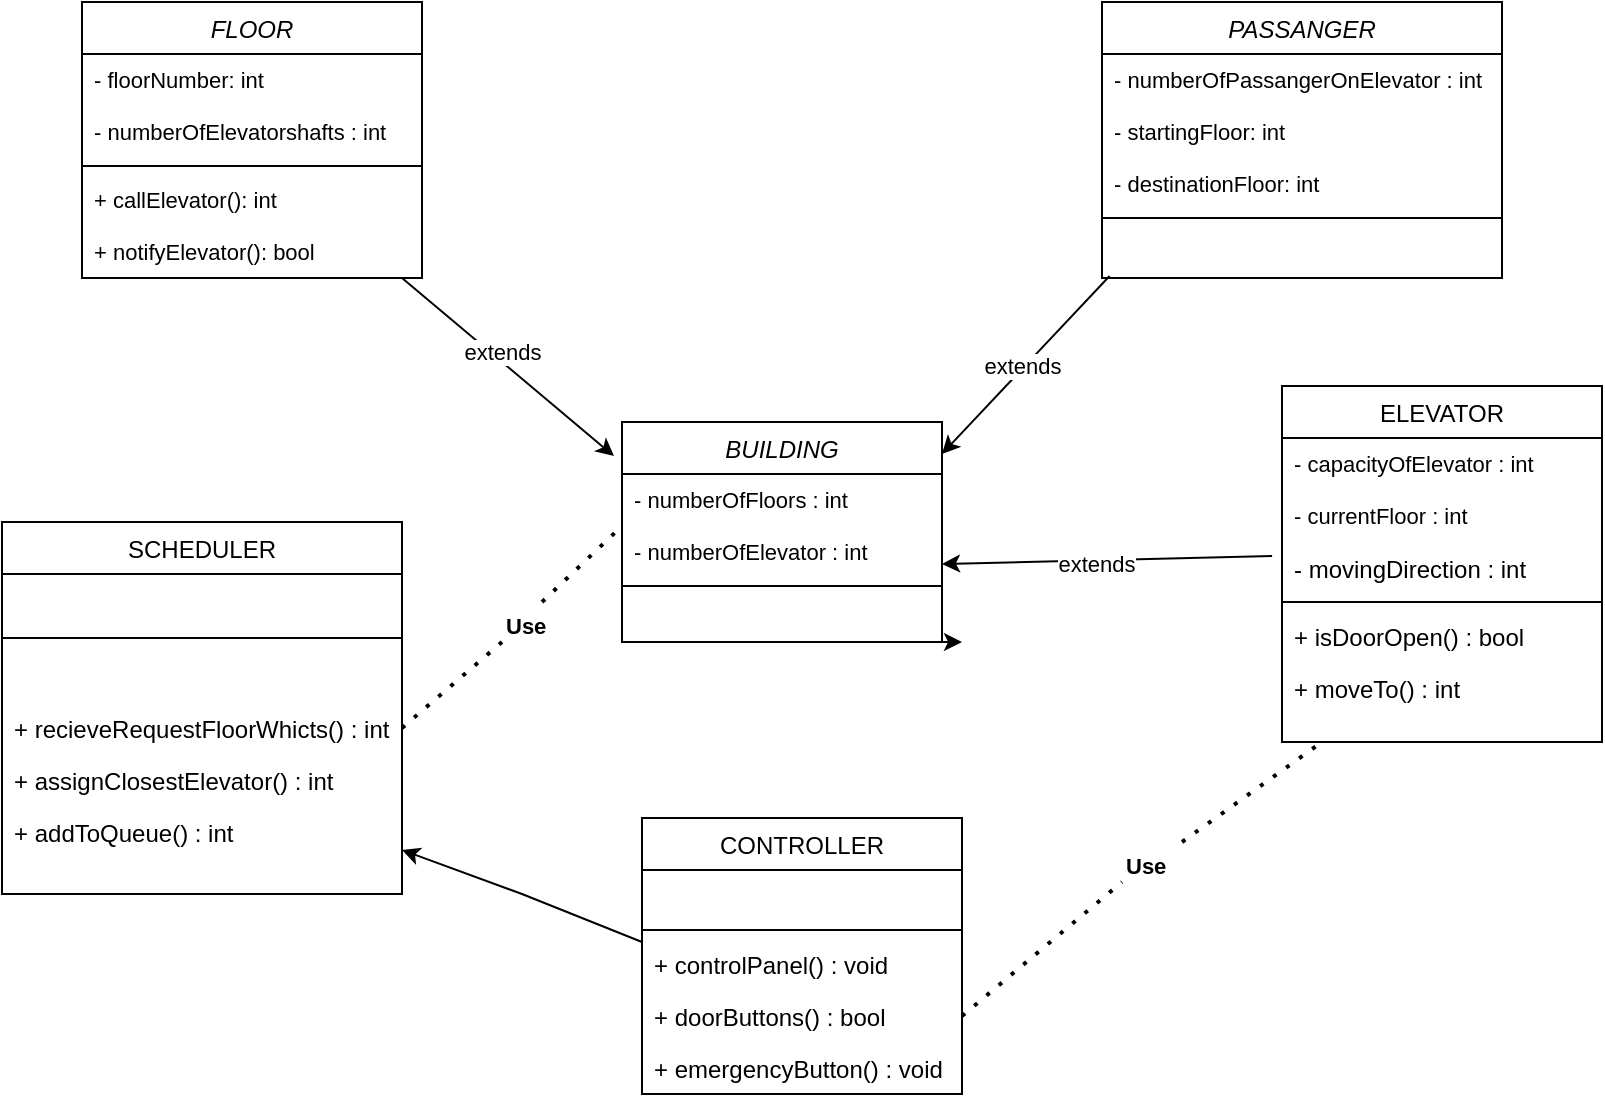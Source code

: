 <mxfile version="21.6.8" type="device">
  <diagram id="C5RBs43oDa-KdzZeNtuy" name="Page-1">
    <mxGraphModel dx="880" dy="446" grid="1" gridSize="10" guides="1" tooltips="1" connect="1" arrows="1" fold="1" page="1" pageScale="1" pageWidth="827" pageHeight="1169" math="0" shadow="0">
      <root>
        <mxCell id="WIyWlLk6GJQsqaUBKTNV-0" />
        <mxCell id="WIyWlLk6GJQsqaUBKTNV-1" parent="WIyWlLk6GJQsqaUBKTNV-0" />
        <mxCell id="zkfFHV4jXpPFQw0GAbJ--0" value="BUILDING" style="swimlane;fontStyle=2;align=center;verticalAlign=top;childLayout=stackLayout;horizontal=1;startSize=26;horizontalStack=0;resizeParent=1;resizeLast=0;collapsible=1;marginBottom=0;rounded=0;shadow=0;strokeWidth=1;" parent="WIyWlLk6GJQsqaUBKTNV-1" vertex="1">
          <mxGeometry x="320" y="230" width="160" height="110" as="geometry">
            <mxRectangle x="230" y="140" width="160" height="26" as="alternateBounds" />
          </mxGeometry>
        </mxCell>
        <mxCell id="zkfFHV4jXpPFQw0GAbJ--1" value="- numberOfFloors : int" style="text;align=left;verticalAlign=top;spacingLeft=4;spacingRight=4;overflow=hidden;rotatable=0;points=[[0,0.5],[1,0.5]];portConstraint=eastwest;fontSize=11;" parent="zkfFHV4jXpPFQw0GAbJ--0" vertex="1">
          <mxGeometry y="26" width="160" height="26" as="geometry" />
        </mxCell>
        <mxCell id="zkfFHV4jXpPFQw0GAbJ--2" value="- numberOfElevator : int" style="text;align=left;verticalAlign=top;spacingLeft=4;spacingRight=4;overflow=hidden;rotatable=0;points=[[0,0.5],[1,0.5]];portConstraint=eastwest;rounded=0;shadow=0;html=0;fontSize=11;" parent="zkfFHV4jXpPFQw0GAbJ--0" vertex="1">
          <mxGeometry y="52" width="160" height="26" as="geometry" />
        </mxCell>
        <mxCell id="zkfFHV4jXpPFQw0GAbJ--4" value="" style="line;html=1;strokeWidth=1;align=left;verticalAlign=middle;spacingTop=-1;spacingLeft=3;spacingRight=3;rotatable=0;labelPosition=right;points=[];portConstraint=eastwest;" parent="zkfFHV4jXpPFQw0GAbJ--0" vertex="1">
          <mxGeometry y="78" width="160" height="8" as="geometry" />
        </mxCell>
        <mxCell id="zkfFHV4jXpPFQw0GAbJ--6" value="SCHEDULER" style="swimlane;fontStyle=0;align=center;verticalAlign=top;childLayout=stackLayout;horizontal=1;startSize=26;horizontalStack=0;resizeParent=1;resizeLast=0;collapsible=1;marginBottom=0;rounded=0;shadow=0;strokeWidth=1;" parent="WIyWlLk6GJQsqaUBKTNV-1" vertex="1">
          <mxGeometry x="10" y="280" width="200" height="186" as="geometry">
            <mxRectangle x="130" y="380" width="160" height="26" as="alternateBounds" />
          </mxGeometry>
        </mxCell>
        <mxCell id="zkfFHV4jXpPFQw0GAbJ--9" value="" style="line;html=1;strokeWidth=1;align=left;verticalAlign=middle;spacingTop=-1;spacingLeft=3;spacingRight=3;rotatable=0;labelPosition=right;points=[];portConstraint=eastwest;" parent="zkfFHV4jXpPFQw0GAbJ--6" vertex="1">
          <mxGeometry y="26" width="200" height="64" as="geometry" />
        </mxCell>
        <mxCell id="zkfFHV4jXpPFQw0GAbJ--11" value="+ recieveRequestFloorWhicts() : int" style="text;align=left;verticalAlign=top;spacingLeft=4;spacingRight=4;overflow=hidden;rotatable=0;points=[[0,0.5],[1,0.5]];portConstraint=eastwest;" parent="zkfFHV4jXpPFQw0GAbJ--6" vertex="1">
          <mxGeometry y="90" width="200" height="26" as="geometry" />
        </mxCell>
        <mxCell id="D1kPMW_QagbXng2-Dvbo-30" value="+ assignClosestElevator() : int" style="text;align=left;verticalAlign=top;spacingLeft=4;spacingRight=4;overflow=hidden;rotatable=0;points=[[0,0.5],[1,0.5]];portConstraint=eastwest;" vertex="1" parent="zkfFHV4jXpPFQw0GAbJ--6">
          <mxGeometry y="116" width="200" height="26" as="geometry" />
        </mxCell>
        <mxCell id="D1kPMW_QagbXng2-Dvbo-31" value="+ addToQueue() : int" style="text;align=left;verticalAlign=top;spacingLeft=4;spacingRight=4;overflow=hidden;rotatable=0;points=[[0,0.5],[1,0.5]];portConstraint=eastwest;" vertex="1" parent="zkfFHV4jXpPFQw0GAbJ--6">
          <mxGeometry y="142" width="200" height="44" as="geometry" />
        </mxCell>
        <mxCell id="zkfFHV4jXpPFQw0GAbJ--13" value="CONTROLLER" style="swimlane;fontStyle=0;align=center;verticalAlign=top;childLayout=stackLayout;horizontal=1;startSize=26;horizontalStack=0;resizeParent=1;resizeLast=0;collapsible=1;marginBottom=0;rounded=0;shadow=0;strokeWidth=1;" parent="WIyWlLk6GJQsqaUBKTNV-1" vertex="1">
          <mxGeometry x="330" y="428" width="160" height="138" as="geometry">
            <mxRectangle x="340" y="380" width="170" height="26" as="alternateBounds" />
          </mxGeometry>
        </mxCell>
        <mxCell id="zkfFHV4jXpPFQw0GAbJ--14" value=" " style="text;align=left;verticalAlign=top;spacingLeft=4;spacingRight=4;overflow=hidden;rotatable=0;points=[[0,0.5],[1,0.5]];portConstraint=eastwest;" parent="zkfFHV4jXpPFQw0GAbJ--13" vertex="1">
          <mxGeometry y="26" width="160" height="26" as="geometry" />
        </mxCell>
        <mxCell id="zkfFHV4jXpPFQw0GAbJ--15" value="" style="line;html=1;strokeWidth=1;align=left;verticalAlign=middle;spacingTop=-1;spacingLeft=3;spacingRight=3;rotatable=0;labelPosition=right;points=[];portConstraint=eastwest;" parent="zkfFHV4jXpPFQw0GAbJ--13" vertex="1">
          <mxGeometry y="52" width="160" height="8" as="geometry" />
        </mxCell>
        <mxCell id="D1kPMW_QagbXng2-Dvbo-35" value="+ controlPanel() : void" style="text;align=left;verticalAlign=top;spacingLeft=4;spacingRight=4;overflow=hidden;rotatable=0;points=[[0,0.5],[1,0.5]];portConstraint=eastwest;" vertex="1" parent="zkfFHV4jXpPFQw0GAbJ--13">
          <mxGeometry y="60" width="160" height="26" as="geometry" />
        </mxCell>
        <mxCell id="D1kPMW_QagbXng2-Dvbo-36" value="+ doorButtons() : bool" style="text;align=left;verticalAlign=top;spacingLeft=4;spacingRight=4;overflow=hidden;rotatable=0;points=[[0,0.5],[1,0.5]];portConstraint=eastwest;" vertex="1" parent="zkfFHV4jXpPFQw0GAbJ--13">
          <mxGeometry y="86" width="160" height="26" as="geometry" />
        </mxCell>
        <mxCell id="D1kPMW_QagbXng2-Dvbo-37" value="+ emergencyButton() : void" style="text;align=left;verticalAlign=top;spacingLeft=4;spacingRight=4;overflow=hidden;rotatable=0;points=[[0,0.5],[1,0.5]];portConstraint=eastwest;" vertex="1" parent="zkfFHV4jXpPFQw0GAbJ--13">
          <mxGeometry y="112" width="160" height="26" as="geometry" />
        </mxCell>
        <mxCell id="zkfFHV4jXpPFQw0GAbJ--17" value="ELEVATOR" style="swimlane;fontStyle=0;align=center;verticalAlign=top;childLayout=stackLayout;horizontal=1;startSize=26;horizontalStack=0;resizeParent=1;resizeLast=0;collapsible=1;marginBottom=0;rounded=0;shadow=0;strokeWidth=1;" parent="WIyWlLk6GJQsqaUBKTNV-1" vertex="1">
          <mxGeometry x="650" y="212" width="160" height="178" as="geometry">
            <mxRectangle x="550" y="140" width="160" height="26" as="alternateBounds" />
          </mxGeometry>
        </mxCell>
        <mxCell id="zkfFHV4jXpPFQw0GAbJ--18" value="- capacityOfElevator : int" style="text;align=left;verticalAlign=top;spacingLeft=4;spacingRight=4;overflow=hidden;rotatable=0;points=[[0,0.5],[1,0.5]];portConstraint=eastwest;fontSize=11;" parent="zkfFHV4jXpPFQw0GAbJ--17" vertex="1">
          <mxGeometry y="26" width="160" height="26" as="geometry" />
        </mxCell>
        <mxCell id="zkfFHV4jXpPFQw0GAbJ--19" value="- currentFloor : int" style="text;align=left;verticalAlign=top;spacingLeft=4;spacingRight=4;overflow=hidden;rotatable=0;points=[[0,0.5],[1,0.5]];portConstraint=eastwest;rounded=0;shadow=0;html=0;fontSize=11;" parent="zkfFHV4jXpPFQw0GAbJ--17" vertex="1">
          <mxGeometry y="52" width="160" height="26" as="geometry" />
        </mxCell>
        <mxCell id="zkfFHV4jXpPFQw0GAbJ--20" value="- movingDirection : int" style="text;align=left;verticalAlign=top;spacingLeft=4;spacingRight=4;overflow=hidden;rotatable=0;points=[[0,0.5],[1,0.5]];portConstraint=eastwest;rounded=0;shadow=0;html=0;" parent="zkfFHV4jXpPFQw0GAbJ--17" vertex="1">
          <mxGeometry y="78" width="160" height="26" as="geometry" />
        </mxCell>
        <mxCell id="zkfFHV4jXpPFQw0GAbJ--23" value="" style="line;html=1;strokeWidth=1;align=left;verticalAlign=middle;spacingTop=-1;spacingLeft=3;spacingRight=3;rotatable=0;labelPosition=right;points=[];portConstraint=eastwest;" parent="zkfFHV4jXpPFQw0GAbJ--17" vertex="1">
          <mxGeometry y="104" width="160" height="8" as="geometry" />
        </mxCell>
        <mxCell id="zkfFHV4jXpPFQw0GAbJ--24" value="+ isDoorOpen() : bool" style="text;align=left;verticalAlign=top;spacingLeft=4;spacingRight=4;overflow=hidden;rotatable=0;points=[[0,0.5],[1,0.5]];portConstraint=eastwest;" parent="zkfFHV4jXpPFQw0GAbJ--17" vertex="1">
          <mxGeometry y="112" width="160" height="26" as="geometry" />
        </mxCell>
        <mxCell id="zkfFHV4jXpPFQw0GAbJ--25" value="+ moveTo() : int" style="text;align=left;verticalAlign=top;spacingLeft=4;spacingRight=4;overflow=hidden;rotatable=0;points=[[0,0.5],[1,0.5]];portConstraint=eastwest;" parent="zkfFHV4jXpPFQw0GAbJ--17" vertex="1">
          <mxGeometry y="138" width="160" height="26" as="geometry" />
        </mxCell>
        <mxCell id="D1kPMW_QagbXng2-Dvbo-0" value="FLOOR" style="swimlane;fontStyle=2;align=center;verticalAlign=top;childLayout=stackLayout;horizontal=1;startSize=26;horizontalStack=0;resizeParent=1;resizeLast=0;collapsible=1;marginBottom=0;rounded=0;shadow=0;strokeWidth=1;fontSize=12;" vertex="1" parent="WIyWlLk6GJQsqaUBKTNV-1">
          <mxGeometry x="50" y="20" width="170" height="138" as="geometry">
            <mxRectangle x="230" y="140" width="160" height="26" as="alternateBounds" />
          </mxGeometry>
        </mxCell>
        <mxCell id="D1kPMW_QagbXng2-Dvbo-1" value="- floorNumber: int" style="text;align=left;verticalAlign=top;spacingLeft=4;spacingRight=4;overflow=hidden;rotatable=0;points=[[0,0.5],[1,0.5]];portConstraint=eastwest;fontSize=11;" vertex="1" parent="D1kPMW_QagbXng2-Dvbo-0">
          <mxGeometry y="26" width="170" height="26" as="geometry" />
        </mxCell>
        <mxCell id="D1kPMW_QagbXng2-Dvbo-2" value="- numberOfElevatorshafts : int" style="text;align=left;verticalAlign=top;spacingLeft=4;spacingRight=4;overflow=hidden;rotatable=0;points=[[0,0.5],[1,0.5]];portConstraint=eastwest;rounded=0;shadow=0;html=0;fontSize=11;" vertex="1" parent="D1kPMW_QagbXng2-Dvbo-0">
          <mxGeometry y="52" width="170" height="26" as="geometry" />
        </mxCell>
        <mxCell id="D1kPMW_QagbXng2-Dvbo-4" value="" style="line;html=1;strokeWidth=1;align=left;verticalAlign=middle;spacingTop=-1;spacingLeft=3;spacingRight=3;rotatable=0;labelPosition=right;points=[];portConstraint=eastwest;" vertex="1" parent="D1kPMW_QagbXng2-Dvbo-0">
          <mxGeometry y="78" width="170" height="8" as="geometry" />
        </mxCell>
        <mxCell id="D1kPMW_QagbXng2-Dvbo-5" value="+ callElevator(): int &#xa;" style="text;align=left;verticalAlign=top;spacingLeft=4;spacingRight=4;overflow=hidden;rotatable=0;points=[[0,0.5],[1,0.5]];portConstraint=eastwest;fontSize=11;" vertex="1" parent="D1kPMW_QagbXng2-Dvbo-0">
          <mxGeometry y="86" width="170" height="26" as="geometry" />
        </mxCell>
        <mxCell id="D1kPMW_QagbXng2-Dvbo-20" value="+ notifyElevator(): bool" style="text;align=left;verticalAlign=top;spacingLeft=4;spacingRight=4;overflow=hidden;rotatable=0;points=[[0,0.5],[1,0.5]];portConstraint=eastwest;fontSize=11;" vertex="1" parent="D1kPMW_QagbXng2-Dvbo-0">
          <mxGeometry y="112" width="170" height="26" as="geometry" />
        </mxCell>
        <mxCell id="D1kPMW_QagbXng2-Dvbo-6" value="PASSANGER" style="swimlane;fontStyle=2;align=center;verticalAlign=top;childLayout=stackLayout;horizontal=1;startSize=26;horizontalStack=0;resizeParent=1;resizeLast=0;collapsible=1;marginBottom=0;rounded=0;shadow=0;strokeWidth=1;" vertex="1" parent="WIyWlLk6GJQsqaUBKTNV-1">
          <mxGeometry x="560" y="20" width="200" height="138" as="geometry">
            <mxRectangle x="230" y="140" width="160" height="26" as="alternateBounds" />
          </mxGeometry>
        </mxCell>
        <mxCell id="D1kPMW_QagbXng2-Dvbo-7" value="- numberOfPassangerOnElevator : int" style="text;align=left;verticalAlign=top;spacingLeft=4;spacingRight=4;overflow=hidden;rotatable=0;points=[[0,0.5],[1,0.5]];portConstraint=eastwest;fontSize=11;" vertex="1" parent="D1kPMW_QagbXng2-Dvbo-6">
          <mxGeometry y="26" width="200" height="26" as="geometry" />
        </mxCell>
        <mxCell id="D1kPMW_QagbXng2-Dvbo-8" value="- startingFloor: int" style="text;align=left;verticalAlign=top;spacingLeft=4;spacingRight=4;overflow=hidden;rotatable=0;points=[[0,0.5],[1,0.5]];portConstraint=eastwest;rounded=0;shadow=0;html=0;fontSize=11;" vertex="1" parent="D1kPMW_QagbXng2-Dvbo-6">
          <mxGeometry y="52" width="200" height="26" as="geometry" />
        </mxCell>
        <mxCell id="D1kPMW_QagbXng2-Dvbo-9" value="- destinationFloor: int" style="text;align=left;verticalAlign=top;spacingLeft=4;spacingRight=4;overflow=hidden;rotatable=0;points=[[0,0.5],[1,0.5]];portConstraint=eastwest;rounded=0;shadow=0;html=0;fontSize=11;" vertex="1" parent="D1kPMW_QagbXng2-Dvbo-6">
          <mxGeometry y="78" width="200" height="26" as="geometry" />
        </mxCell>
        <mxCell id="D1kPMW_QagbXng2-Dvbo-10" value="" style="line;html=1;strokeWidth=1;align=left;verticalAlign=middle;spacingTop=-1;spacingLeft=3;spacingRight=3;rotatable=0;labelPosition=right;points=[];portConstraint=eastwest;" vertex="1" parent="D1kPMW_QagbXng2-Dvbo-6">
          <mxGeometry y="104" width="200" height="8" as="geometry" />
        </mxCell>
        <mxCell id="D1kPMW_QagbXng2-Dvbo-12" value="" style="endArrow=classic;html=1;rounded=0;entryX=-0.025;entryY=0.138;entryDx=0;entryDy=0;entryPerimeter=0;" edge="1" parent="WIyWlLk6GJQsqaUBKTNV-1">
          <mxGeometry relative="1" as="geometry">
            <mxPoint x="210" y="158" as="sourcePoint" />
            <mxPoint x="316" y="247.044" as="targetPoint" />
          </mxGeometry>
        </mxCell>
        <mxCell id="D1kPMW_QagbXng2-Dvbo-14" value="extends" style="edgeLabel;html=1;align=center;verticalAlign=middle;resizable=0;points=[];" vertex="1" connectable="0" parent="D1kPMW_QagbXng2-Dvbo-12">
          <mxGeometry x="-0.009" y="5" relative="1" as="geometry">
            <mxPoint x="-6" y="-3" as="offset" />
          </mxGeometry>
        </mxCell>
        <mxCell id="D1kPMW_QagbXng2-Dvbo-15" value="" style="endArrow=classic;html=1;rounded=0;entryX=1;entryY=0.145;entryDx=0;entryDy=0;entryPerimeter=0;exitX=0.019;exitY=0.962;exitDx=0;exitDy=0;exitPerimeter=0;" edge="1" parent="WIyWlLk6GJQsqaUBKTNV-1" target="zkfFHV4jXpPFQw0GAbJ--0">
          <mxGeometry relative="1" as="geometry">
            <mxPoint x="563.8" y="157.012" as="sourcePoint" />
            <mxPoint x="676" y="237.044" as="targetPoint" />
          </mxGeometry>
        </mxCell>
        <mxCell id="D1kPMW_QagbXng2-Dvbo-16" value="extends" style="edgeLabel;html=1;align=center;verticalAlign=middle;resizable=0;points=[];" vertex="1" connectable="0" parent="D1kPMW_QagbXng2-Dvbo-15">
          <mxGeometry x="-0.009" y="5" relative="1" as="geometry">
            <mxPoint x="-6" y="-3" as="offset" />
          </mxGeometry>
        </mxCell>
        <mxCell id="D1kPMW_QagbXng2-Dvbo-22" value="" style="endArrow=classic;html=1;rounded=0;entryX=1;entryY=0.145;entryDx=0;entryDy=0;entryPerimeter=0;exitX=-0.031;exitY=0.269;exitDx=0;exitDy=0;exitPerimeter=0;" edge="1" parent="WIyWlLk6GJQsqaUBKTNV-1" source="zkfFHV4jXpPFQw0GAbJ--20">
          <mxGeometry relative="1" as="geometry">
            <mxPoint x="563.8" y="212.002" as="sourcePoint" />
            <mxPoint x="480" y="300.99" as="targetPoint" />
          </mxGeometry>
        </mxCell>
        <mxCell id="D1kPMW_QagbXng2-Dvbo-23" value="extends" style="edgeLabel;html=1;align=center;verticalAlign=middle;resizable=0;points=[];" vertex="1" connectable="0" parent="D1kPMW_QagbXng2-Dvbo-22">
          <mxGeometry x="-0.009" y="5" relative="1" as="geometry">
            <mxPoint x="-6" y="-3" as="offset" />
          </mxGeometry>
        </mxCell>
        <mxCell id="D1kPMW_QagbXng2-Dvbo-24" value="" style="endArrow=classic;html=1;rounded=0;" edge="1" parent="WIyWlLk6GJQsqaUBKTNV-1">
          <mxGeometry relative="1" as="geometry">
            <mxPoint x="330" y="340" as="sourcePoint" />
            <mxPoint x="490" y="340" as="targetPoint" />
          </mxGeometry>
        </mxCell>
        <mxCell id="D1kPMW_QagbXng2-Dvbo-26" value="&lt;b&gt;Use&lt;/b&gt;" style="edgeLabel;resizable=0;html=1;align=left;verticalAlign=bottom;rotation=0;" connectable="0" vertex="1" parent="D1kPMW_QagbXng2-Dvbo-24">
          <mxGeometry x="-1" relative="1" as="geometry">
            <mxPoint x="-70" as="offset" />
          </mxGeometry>
        </mxCell>
        <mxCell id="D1kPMW_QagbXng2-Dvbo-43" value="&lt;b&gt;Use&lt;/b&gt;" style="edgeLabel;resizable=0;html=1;align=left;verticalAlign=bottom;rotation=0;" connectable="0" vertex="1" parent="D1kPMW_QagbXng2-Dvbo-24">
          <mxGeometry x="-1" relative="1" as="geometry">
            <mxPoint x="240" y="120" as="offset" />
          </mxGeometry>
        </mxCell>
        <mxCell id="D1kPMW_QagbXng2-Dvbo-28" value="" style="endArrow=none;dashed=1;html=1;dashPattern=1 3;strokeWidth=2;rounded=0;fontSize=10;exitX=1;exitY=0.5;exitDx=0;exitDy=0;" edge="1" parent="WIyWlLk6GJQsqaUBKTNV-1" source="zkfFHV4jXpPFQw0GAbJ--11">
          <mxGeometry width="50" height="50" relative="1" as="geometry">
            <mxPoint x="220" y="330" as="sourcePoint" />
            <mxPoint x="260" y="340" as="targetPoint" />
            <Array as="points" />
          </mxGeometry>
        </mxCell>
        <mxCell id="D1kPMW_QagbXng2-Dvbo-33" value="" style="endArrow=none;dashed=1;html=1;dashPattern=1 3;strokeWidth=2;rounded=0;" edge="1" parent="WIyWlLk6GJQsqaUBKTNV-1">
          <mxGeometry width="50" height="50" relative="1" as="geometry">
            <mxPoint x="280" y="320" as="sourcePoint" />
            <mxPoint x="320" y="282" as="targetPoint" />
          </mxGeometry>
        </mxCell>
        <mxCell id="D1kPMW_QagbXng2-Dvbo-40" value="" style="endArrow=classic;html=1;rounded=0;entryX=1;entryY=0.5;entryDx=0;entryDy=0;" edge="1" parent="WIyWlLk6GJQsqaUBKTNV-1" target="D1kPMW_QagbXng2-Dvbo-31">
          <mxGeometry width="50" height="50" relative="1" as="geometry">
            <mxPoint x="270" y="466" as="sourcePoint" />
            <mxPoint x="320" y="416" as="targetPoint" />
            <Array as="points">
              <mxPoint x="330" y="490" />
              <mxPoint x="270" y="466" />
            </Array>
          </mxGeometry>
        </mxCell>
        <mxCell id="D1kPMW_QagbXng2-Dvbo-42" value="" style="endArrow=none;dashed=1;html=1;dashPattern=1 3;strokeWidth=2;rounded=0;" edge="1" parent="WIyWlLk6GJQsqaUBKTNV-1">
          <mxGeometry width="50" height="50" relative="1" as="geometry">
            <mxPoint x="600" y="440" as="sourcePoint" />
            <mxPoint x="670" y="390" as="targetPoint" />
            <Array as="points" />
          </mxGeometry>
        </mxCell>
        <mxCell id="D1kPMW_QagbXng2-Dvbo-45" value="" style="endArrow=none;dashed=1;html=1;dashPattern=1 3;strokeWidth=2;rounded=0;fontSize=10;exitX=1;exitY=0.5;exitDx=0;exitDy=0;" edge="1" parent="WIyWlLk6GJQsqaUBKTNV-1" source="D1kPMW_QagbXng2-Dvbo-36">
          <mxGeometry width="50" height="50" relative="1" as="geometry">
            <mxPoint x="530" y="493" as="sourcePoint" />
            <mxPoint x="570" y="460" as="targetPoint" />
            <Array as="points" />
          </mxGeometry>
        </mxCell>
      </root>
    </mxGraphModel>
  </diagram>
</mxfile>
